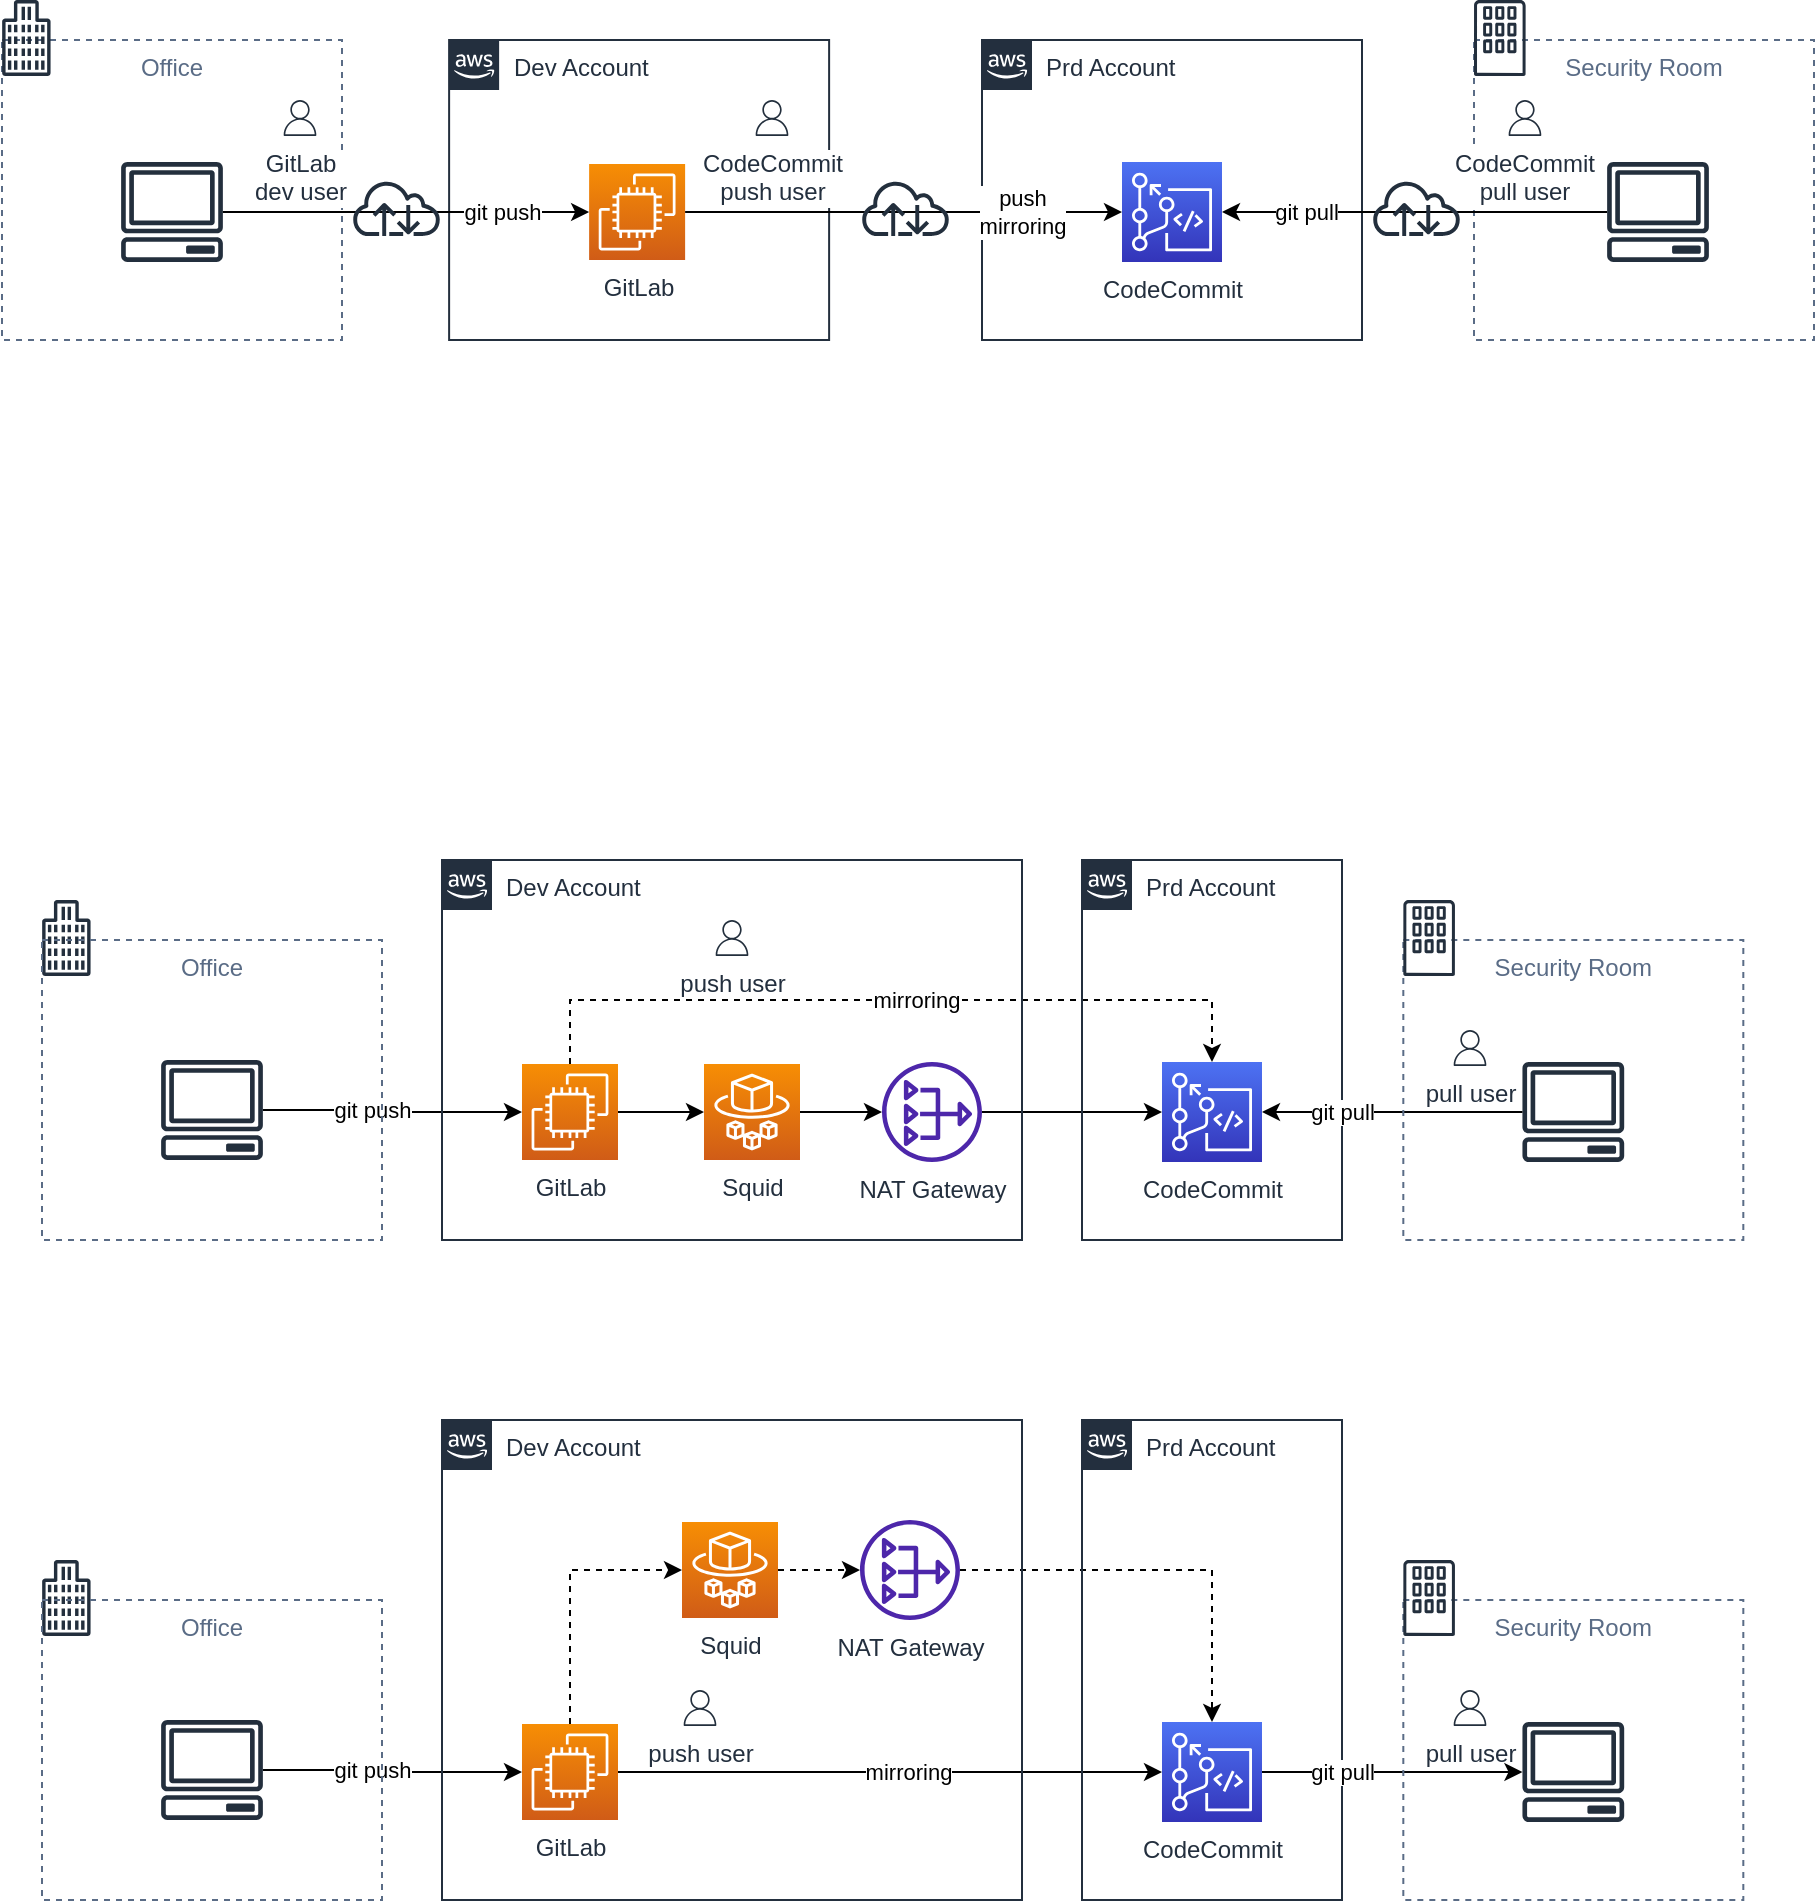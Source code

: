 <mxfile version="20.2.3" type="device"><diagram id="1sFIhSkIWUgNaq1f4ASc" name="ページ1"><mxGraphModel dx="1426" dy="852" grid="1" gridSize="10" guides="1" tooltips="1" connect="1" arrows="1" fold="1" page="1" pageScale="1" pageWidth="827" pageHeight="1169" math="0" shadow="0"><root><mxCell id="0"/><mxCell id="1" parent="0"/><mxCell id="cru8X2mrkFlgir4yDs1l-21" value="Office" style="fillColor=none;strokeColor=#5A6C86;dashed=1;verticalAlign=top;fontStyle=0;fontColor=#5A6C86;" vertex="1" parent="1"><mxGeometry x="20.0" y="260" width="170" height="150" as="geometry"/></mxCell><mxCell id="zfjhx5KO76nbbkhU3cle-15" style="edgeStyle=orthogonalEdgeStyle;rounded=0;orthogonalLoop=1;jettySize=auto;html=1;entryX=0;entryY=0.5;entryDx=0;entryDy=0;entryPerimeter=0;" parent="1" source="zfjhx5KO76nbbkhU3cle-1" target="zfjhx5KO76nbbkhU3cle-2" edge="1"><mxGeometry relative="1" as="geometry"/></mxCell><mxCell id="zfjhx5KO76nbbkhU3cle-39" value="git push" style="edgeLabel;html=1;align=center;verticalAlign=middle;resizable=0;points=[];" parent="zfjhx5KO76nbbkhU3cle-15" vertex="1" connectable="0"><mxGeometry x="-0.394" relative="1" as="geometry"><mxPoint x="15" as="offset"/></mxGeometry></mxCell><mxCell id="zfjhx5KO76nbbkhU3cle-1" value="" style="sketch=0;outlineConnect=0;fontColor=#232F3E;gradientColor=none;fillColor=#232F3D;strokeColor=none;dashed=0;verticalLabelPosition=bottom;verticalAlign=top;align=center;html=1;fontSize=12;fontStyle=0;aspect=fixed;pointerEvents=1;shape=mxgraph.aws4.client;" parent="1" vertex="1"><mxGeometry x="99.34" y="770" width="51.32" height="50" as="geometry"/></mxCell><mxCell id="zfjhx5KO76nbbkhU3cle-16" style="edgeStyle=orthogonalEdgeStyle;rounded=0;orthogonalLoop=1;jettySize=auto;html=1;" parent="1" source="zfjhx5KO76nbbkhU3cle-2" target="zfjhx5KO76nbbkhU3cle-3" edge="1"><mxGeometry relative="1" as="geometry"/></mxCell><mxCell id="zfjhx5KO76nbbkhU3cle-22" style="edgeStyle=orthogonalEdgeStyle;rounded=0;orthogonalLoop=1;jettySize=auto;html=1;entryX=0.5;entryY=0;entryDx=0;entryDy=0;entryPerimeter=0;dashed=1;" parent="1" source="zfjhx5KO76nbbkhU3cle-2" target="zfjhx5KO76nbbkhU3cle-7" edge="1"><mxGeometry relative="1" as="geometry"><Array as="points"><mxPoint x="304" y="740"/><mxPoint x="625" y="740"/></Array></mxGeometry></mxCell><mxCell id="zfjhx5KO76nbbkhU3cle-38" value="mirroring" style="edgeLabel;html=1;align=center;verticalAlign=middle;resizable=0;points=[];" parent="zfjhx5KO76nbbkhU3cle-22" vertex="1" connectable="0"><mxGeometry x="0.064" y="-3" relative="1" as="geometry"><mxPoint y="-3" as="offset"/></mxGeometry></mxCell><mxCell id="zfjhx5KO76nbbkhU3cle-2" value="GitLab" style="sketch=0;points=[[0,0,0],[0.25,0,0],[0.5,0,0],[0.75,0,0],[1,0,0],[0,1,0],[0.25,1,0],[0.5,1,0],[0.75,1,0],[1,1,0],[0,0.25,0],[0,0.5,0],[0,0.75,0],[1,0.25,0],[1,0.5,0],[1,0.75,0]];outlineConnect=0;fontColor=#232F3E;gradientColor=#F78E04;gradientDirection=north;fillColor=#D05C17;strokeColor=#ffffff;dashed=0;verticalLabelPosition=bottom;verticalAlign=top;align=center;html=1;fontSize=12;fontStyle=0;aspect=fixed;shape=mxgraph.aws4.resourceIcon;resIcon=mxgraph.aws4.ec2;" parent="1" vertex="1"><mxGeometry x="280" y="772" width="48" height="48" as="geometry"/></mxCell><mxCell id="zfjhx5KO76nbbkhU3cle-17" style="edgeStyle=orthogonalEdgeStyle;rounded=0;orthogonalLoop=1;jettySize=auto;html=1;" parent="1" source="zfjhx5KO76nbbkhU3cle-3" target="zfjhx5KO76nbbkhU3cle-6" edge="1"><mxGeometry relative="1" as="geometry"/></mxCell><mxCell id="zfjhx5KO76nbbkhU3cle-3" value="Squid" style="sketch=0;points=[[0,0,0],[0.25,0,0],[0.5,0,0],[0.75,0,0],[1,0,0],[0,1,0],[0.25,1,0],[0.5,1,0],[0.75,1,0],[1,1,0],[0,0.25,0],[0,0.5,0],[0,0.75,0],[1,0.25,0],[1,0.5,0],[1,0.75,0]];outlineConnect=0;fontColor=#232F3E;gradientColor=#F78E04;gradientDirection=north;fillColor=#D05C17;strokeColor=#ffffff;dashed=0;verticalLabelPosition=bottom;verticalAlign=top;align=center;html=1;fontSize=12;fontStyle=0;aspect=fixed;shape=mxgraph.aws4.resourceIcon;resIcon=mxgraph.aws4.fargate;" parent="1" vertex="1"><mxGeometry x="371" y="772" width="48" height="48" as="geometry"/></mxCell><mxCell id="zfjhx5KO76nbbkhU3cle-18" style="edgeStyle=orthogonalEdgeStyle;rounded=0;orthogonalLoop=1;jettySize=auto;html=1;entryX=0;entryY=0.5;entryDx=0;entryDy=0;entryPerimeter=0;" parent="1" source="zfjhx5KO76nbbkhU3cle-6" target="zfjhx5KO76nbbkhU3cle-7" edge="1"><mxGeometry relative="1" as="geometry"/></mxCell><mxCell id="zfjhx5KO76nbbkhU3cle-6" value="NAT Gateway" style="sketch=0;outlineConnect=0;fontColor=#232F3E;gradientColor=none;fillColor=#4D27AA;strokeColor=none;dashed=0;verticalLabelPosition=bottom;verticalAlign=top;align=center;html=1;fontSize=12;fontStyle=0;aspect=fixed;pointerEvents=1;shape=mxgraph.aws4.nat_gateway;" parent="1" vertex="1"><mxGeometry x="460" y="771" width="50" height="50" as="geometry"/></mxCell><mxCell id="zfjhx5KO76nbbkhU3cle-8" value="" style="sketch=0;outlineConnect=0;fontColor=#232F3E;gradientColor=none;fillColor=#232F3D;strokeColor=none;dashed=0;verticalLabelPosition=bottom;verticalAlign=top;align=center;html=1;fontSize=12;fontStyle=0;aspect=fixed;pointerEvents=1;shape=mxgraph.aws4.client;" parent="1" vertex="1"><mxGeometry x="780" y="771" width="51.32" height="50" as="geometry"/></mxCell><mxCell id="zfjhx5KO76nbbkhU3cle-13" value="Prd Account" style="points=[[0,0],[0.25,0],[0.5,0],[0.75,0],[1,0],[1,0.25],[1,0.5],[1,0.75],[1,1],[0.75,1],[0.5,1],[0.25,1],[0,1],[0,0.75],[0,0.5],[0,0.25]];outlineConnect=0;gradientColor=none;html=1;whiteSpace=wrap;fontSize=12;fontStyle=0;container=0;pointerEvents=0;collapsible=0;recursiveResize=0;shape=mxgraph.aws4.group;grIcon=mxgraph.aws4.group_aws_cloud_alt;strokeColor=#232F3E;fillColor=none;verticalAlign=top;align=left;spacingLeft=30;fontColor=#232F3E;dashed=0;" parent="1" vertex="1"><mxGeometry x="560" y="670" width="130" height="190" as="geometry"/></mxCell><mxCell id="zfjhx5KO76nbbkhU3cle-19" value="git pull" style="edgeStyle=orthogonalEdgeStyle;rounded=0;orthogonalLoop=1;jettySize=auto;html=1;startArrow=classic;startFill=1;endArrow=none;endFill=0;" parent="1" source="zfjhx5KO76nbbkhU3cle-7" target="zfjhx5KO76nbbkhU3cle-8" edge="1"><mxGeometry x="-0.386" relative="1" as="geometry"><mxPoint as="offset"/></mxGeometry></mxCell><mxCell id="zfjhx5KO76nbbkhU3cle-7" value="CodeCommit" style="sketch=0;points=[[0,0,0],[0.25,0,0],[0.5,0,0],[0.75,0,0],[1,0,0],[0,1,0],[0.25,1,0],[0.5,1,0],[0.75,1,0],[1,1,0],[0,0.25,0],[0,0.5,0],[0,0.75,0],[1,0.25,0],[1,0.5,0],[1,0.75,0]];outlineConnect=0;fontColor=#232F3E;gradientColor=#4D72F3;gradientDirection=north;fillColor=#3334B9;strokeColor=#ffffff;dashed=0;verticalLabelPosition=bottom;verticalAlign=top;align=center;html=1;fontSize=12;fontStyle=0;aspect=fixed;shape=mxgraph.aws4.resourceIcon;resIcon=mxgraph.aws4.codecommit;" parent="1" vertex="1"><mxGeometry x="600" y="771" width="50" height="50" as="geometry"/></mxCell><mxCell id="zfjhx5KO76nbbkhU3cle-14" value="Dev Account&amp;nbsp;" style="points=[[0,0],[0.25,0],[0.5,0],[0.75,0],[1,0],[1,0.25],[1,0.5],[1,0.75],[1,1],[0.75,1],[0.5,1],[0.25,1],[0,1],[0,0.75],[0,0.5],[0,0.25]];outlineConnect=0;gradientColor=none;html=1;whiteSpace=wrap;fontSize=12;fontStyle=0;container=0;pointerEvents=0;collapsible=0;recursiveResize=0;shape=mxgraph.aws4.group;grIcon=mxgraph.aws4.group_aws_cloud_alt;strokeColor=#232F3E;fillColor=none;verticalAlign=top;align=left;spacingLeft=30;fontColor=#232F3E;dashed=0;" parent="1" vertex="1"><mxGeometry x="240" y="670" width="290" height="190" as="geometry"/></mxCell><mxCell id="zfjhx5KO76nbbkhU3cle-42" value="Security Room" style="fillColor=none;strokeColor=#5A6C86;dashed=1;verticalAlign=top;fontStyle=0;fontColor=#5A6C86;" parent="1" vertex="1"><mxGeometry x="720.66" y="710" width="170" height="150" as="geometry"/></mxCell><mxCell id="ESvvrpjXvsPqwTDy6pSA-1" value="push user" style="sketch=0;outlineConnect=0;fontColor=#232F3E;gradientColor=none;fillColor=#232F3D;strokeColor=none;dashed=0;verticalLabelPosition=bottom;verticalAlign=top;align=center;html=1;fontSize=12;fontStyle=0;aspect=fixed;pointerEvents=1;shape=mxgraph.aws4.user;" parent="1" vertex="1"><mxGeometry x="376" y="700" width="18" height="18" as="geometry"/></mxCell><mxCell id="ESvvrpjXvsPqwTDy6pSA-2" value="pull user" style="sketch=0;outlineConnect=0;fontColor=#232F3E;gradientColor=none;fillColor=#232F3D;strokeColor=none;dashed=0;verticalLabelPosition=bottom;verticalAlign=top;align=center;html=1;fontSize=12;fontStyle=0;aspect=fixed;pointerEvents=1;shape=mxgraph.aws4.user;" parent="1" vertex="1"><mxGeometry x="745" y="755" width="18" height="18" as="geometry"/></mxCell><mxCell id="zfjhx5KO76nbbkhU3cle-41" value="" style="sketch=0;outlineConnect=0;fontColor=#232F3E;gradientColor=none;fillColor=#232F3D;strokeColor=none;dashed=0;verticalLabelPosition=bottom;verticalAlign=top;align=center;html=1;fontSize=12;fontStyle=0;aspect=fixed;pointerEvents=1;shape=mxgraph.aws4.office_building;" parent="1" vertex="1"><mxGeometry x="40" y="690" width="24.36" height="38" as="geometry"/></mxCell><mxCell id="AiRhcvsPi3AZTFYAzijC-1" value="Office" style="fillColor=none;strokeColor=#5A6C86;dashed=1;verticalAlign=top;fontStyle=0;fontColor=#5A6C86;" parent="1" vertex="1"><mxGeometry x="40.0" y="710" width="170" height="150" as="geometry"/></mxCell><mxCell id="AiRhcvsPi3AZTFYAzijC-2" value="" style="sketch=0;outlineConnect=0;fontColor=#232F3E;gradientColor=none;fillColor=#232F3D;strokeColor=none;dashed=0;verticalLabelPosition=bottom;verticalAlign=top;align=center;html=1;fontSize=12;fontStyle=0;aspect=fixed;pointerEvents=1;shape=mxgraph.aws4.corporate_data_center;" parent="1" vertex="1"><mxGeometry x="720.66" y="690" width="25.82" height="38" as="geometry"/></mxCell><mxCell id="QHq3aR7-2PV2hkud557O-25" style="edgeStyle=orthogonalEdgeStyle;rounded=0;orthogonalLoop=1;jettySize=auto;html=1;entryX=0;entryY=0.5;entryDx=0;entryDy=0;entryPerimeter=0;" parent="1" source="QHq3aR7-2PV2hkud557O-27" target="QHq3aR7-2PV2hkud557O-31" edge="1"><mxGeometry relative="1" as="geometry"/></mxCell><mxCell id="QHq3aR7-2PV2hkud557O-26" value="git push" style="edgeLabel;html=1;align=center;verticalAlign=middle;resizable=0;points=[];" parent="QHq3aR7-2PV2hkud557O-25" vertex="1" connectable="0"><mxGeometry x="-0.394" relative="1" as="geometry"><mxPoint x="15" as="offset"/></mxGeometry></mxCell><mxCell id="QHq3aR7-2PV2hkud557O-27" value="" style="sketch=0;outlineConnect=0;fontColor=#232F3E;gradientColor=none;fillColor=#232F3D;strokeColor=none;dashed=0;verticalLabelPosition=bottom;verticalAlign=top;align=center;html=1;fontSize=12;fontStyle=0;aspect=fixed;pointerEvents=1;shape=mxgraph.aws4.client;" parent="1" vertex="1"><mxGeometry x="99.34" y="1100" width="51.32" height="50" as="geometry"/></mxCell><mxCell id="QHq3aR7-2PV2hkud557O-28" style="edgeStyle=orthogonalEdgeStyle;rounded=0;orthogonalLoop=1;jettySize=auto;html=1;dashed=1;" parent="1" source="QHq3aR7-2PV2hkud557O-31" target="QHq3aR7-2PV2hkud557O-33" edge="1"><mxGeometry relative="1" as="geometry"><Array as="points"><mxPoint x="304" y="1025"/></Array></mxGeometry></mxCell><mxCell id="QHq3aR7-2PV2hkud557O-29" style="edgeStyle=orthogonalEdgeStyle;rounded=0;orthogonalLoop=1;jettySize=auto;html=1;entryX=0;entryY=0.5;entryDx=0;entryDy=0;entryPerimeter=0;exitX=1;exitY=0.5;exitDx=0;exitDy=0;exitPerimeter=0;" parent="1" source="QHq3aR7-2PV2hkud557O-31" target="QHq3aR7-2PV2hkud557O-39" edge="1"><mxGeometry relative="1" as="geometry"><Array as="points"/></mxGeometry></mxCell><mxCell id="QHq3aR7-2PV2hkud557O-30" value="mirroring" style="edgeLabel;html=1;align=center;verticalAlign=middle;resizable=0;points=[];" parent="QHq3aR7-2PV2hkud557O-29" vertex="1" connectable="0"><mxGeometry x="0.064" y="-3" relative="1" as="geometry"><mxPoint y="-3" as="offset"/></mxGeometry></mxCell><mxCell id="QHq3aR7-2PV2hkud557O-31" value="GitLab" style="sketch=0;points=[[0,0,0],[0.25,0,0],[0.5,0,0],[0.75,0,0],[1,0,0],[0,1,0],[0.25,1,0],[0.5,1,0],[0.75,1,0],[1,1,0],[0,0.25,0],[0,0.5,0],[0,0.75,0],[1,0.25,0],[1,0.5,0],[1,0.75,0]];outlineConnect=0;fontColor=#232F3E;gradientColor=#F78E04;gradientDirection=north;fillColor=#D05C17;strokeColor=#ffffff;dashed=0;verticalLabelPosition=bottom;verticalAlign=top;align=center;html=1;fontSize=12;fontStyle=0;aspect=fixed;shape=mxgraph.aws4.resourceIcon;resIcon=mxgraph.aws4.ec2;" parent="1" vertex="1"><mxGeometry x="280" y="1102" width="48" height="48" as="geometry"/></mxCell><mxCell id="QHq3aR7-2PV2hkud557O-32" style="edgeStyle=orthogonalEdgeStyle;rounded=0;orthogonalLoop=1;jettySize=auto;html=1;dashed=1;" parent="1" source="QHq3aR7-2PV2hkud557O-33" target="QHq3aR7-2PV2hkud557O-35" edge="1"><mxGeometry relative="1" as="geometry"/></mxCell><mxCell id="QHq3aR7-2PV2hkud557O-33" value="Squid" style="sketch=0;points=[[0,0,0],[0.25,0,0],[0.5,0,0],[0.75,0,0],[1,0,0],[0,1,0],[0.25,1,0],[0.5,1,0],[0.75,1,0],[1,1,0],[0,0.25,0],[0,0.5,0],[0,0.75,0],[1,0.25,0],[1,0.5,0],[1,0.75,0]];outlineConnect=0;fontColor=#232F3E;gradientColor=#F78E04;gradientDirection=north;fillColor=#D05C17;strokeColor=#ffffff;dashed=0;verticalLabelPosition=bottom;verticalAlign=top;align=center;html=1;fontSize=12;fontStyle=0;aspect=fixed;shape=mxgraph.aws4.resourceIcon;resIcon=mxgraph.aws4.fargate;" parent="1" vertex="1"><mxGeometry x="360" y="1001" width="48" height="48" as="geometry"/></mxCell><mxCell id="QHq3aR7-2PV2hkud557O-34" style="edgeStyle=orthogonalEdgeStyle;rounded=0;orthogonalLoop=1;jettySize=auto;html=1;entryX=0.5;entryY=0;entryDx=0;entryDy=0;entryPerimeter=0;dashed=1;" parent="1" source="QHq3aR7-2PV2hkud557O-35" target="QHq3aR7-2PV2hkud557O-39" edge="1"><mxGeometry relative="1" as="geometry"><Array as="points"><mxPoint x="625" y="1025"/></Array></mxGeometry></mxCell><mxCell id="QHq3aR7-2PV2hkud557O-35" value="NAT Gateway" style="sketch=0;outlineConnect=0;fontColor=#232F3E;gradientColor=none;fillColor=#4D27AA;strokeColor=none;dashed=0;verticalLabelPosition=bottom;verticalAlign=top;align=center;html=1;fontSize=12;fontStyle=0;aspect=fixed;pointerEvents=1;shape=mxgraph.aws4.nat_gateway;" parent="1" vertex="1"><mxGeometry x="449" y="1000" width="50" height="50" as="geometry"/></mxCell><mxCell id="QHq3aR7-2PV2hkud557O-36" value="" style="sketch=0;outlineConnect=0;fontColor=#232F3E;gradientColor=none;fillColor=#232F3D;strokeColor=none;dashed=0;verticalLabelPosition=bottom;verticalAlign=top;align=center;html=1;fontSize=12;fontStyle=0;aspect=fixed;pointerEvents=1;shape=mxgraph.aws4.client;" parent="1" vertex="1"><mxGeometry x="780" y="1101" width="51.32" height="50" as="geometry"/></mxCell><mxCell id="QHq3aR7-2PV2hkud557O-37" value="Prd Account" style="points=[[0,0],[0.25,0],[0.5,0],[0.75,0],[1,0],[1,0.25],[1,0.5],[1,0.75],[1,1],[0.75,1],[0.5,1],[0.25,1],[0,1],[0,0.75],[0,0.5],[0,0.25]];outlineConnect=0;gradientColor=none;html=1;whiteSpace=wrap;fontSize=12;fontStyle=0;container=0;pointerEvents=0;collapsible=0;recursiveResize=0;shape=mxgraph.aws4.group;grIcon=mxgraph.aws4.group_aws_cloud_alt;strokeColor=#232F3E;fillColor=none;verticalAlign=top;align=left;spacingLeft=30;fontColor=#232F3E;dashed=0;" parent="1" vertex="1"><mxGeometry x="560" y="950" width="130" height="240" as="geometry"/></mxCell><mxCell id="QHq3aR7-2PV2hkud557O-38" value="git pull" style="edgeStyle=orthogonalEdgeStyle;rounded=0;orthogonalLoop=1;jettySize=auto;html=1;startArrow=none;startFill=0;endArrow=classic;endFill=1;" parent="1" source="QHq3aR7-2PV2hkud557O-39" target="QHq3aR7-2PV2hkud557O-36" edge="1"><mxGeometry x="-0.386" relative="1" as="geometry"><mxPoint as="offset"/></mxGeometry></mxCell><mxCell id="QHq3aR7-2PV2hkud557O-39" value="CodeCommit" style="sketch=0;points=[[0,0,0],[0.25,0,0],[0.5,0,0],[0.75,0,0],[1,0,0],[0,1,0],[0.25,1,0],[0.5,1,0],[0.75,1,0],[1,1,0],[0,0.25,0],[0,0.5,0],[0,0.75,0],[1,0.25,0],[1,0.5,0],[1,0.75,0]];outlineConnect=0;fontColor=#232F3E;gradientColor=#4D72F3;gradientDirection=north;fillColor=#3334B9;strokeColor=#ffffff;dashed=0;verticalLabelPosition=bottom;verticalAlign=top;align=center;html=1;fontSize=12;fontStyle=0;aspect=fixed;shape=mxgraph.aws4.resourceIcon;resIcon=mxgraph.aws4.codecommit;" parent="1" vertex="1"><mxGeometry x="600" y="1101" width="50" height="50" as="geometry"/></mxCell><mxCell id="QHq3aR7-2PV2hkud557O-40" value="Dev Account&amp;nbsp;" style="points=[[0,0],[0.25,0],[0.5,0],[0.75,0],[1,0],[1,0.25],[1,0.5],[1,0.75],[1,1],[0.75,1],[0.5,1],[0.25,1],[0,1],[0,0.75],[0,0.5],[0,0.25]];outlineConnect=0;gradientColor=none;html=1;whiteSpace=wrap;fontSize=12;fontStyle=0;container=0;pointerEvents=0;collapsible=0;recursiveResize=0;shape=mxgraph.aws4.group;grIcon=mxgraph.aws4.group_aws_cloud_alt;strokeColor=#232F3E;fillColor=none;verticalAlign=top;align=left;spacingLeft=30;fontColor=#232F3E;dashed=0;" parent="1" vertex="1"><mxGeometry x="240" y="950" width="290" height="240" as="geometry"/></mxCell><mxCell id="QHq3aR7-2PV2hkud557O-41" value="Security Room" style="fillColor=none;strokeColor=#5A6C86;dashed=1;verticalAlign=top;fontStyle=0;fontColor=#5A6C86;" parent="1" vertex="1"><mxGeometry x="720.66" y="1040" width="170" height="150" as="geometry"/></mxCell><mxCell id="QHq3aR7-2PV2hkud557O-42" value="push user" style="sketch=0;outlineConnect=0;fontColor=#232F3E;gradientColor=none;fillColor=#232F3D;strokeColor=none;dashed=0;verticalLabelPosition=bottom;verticalAlign=top;align=center;html=1;fontSize=12;fontStyle=0;aspect=fixed;pointerEvents=1;shape=mxgraph.aws4.user;" parent="1" vertex="1"><mxGeometry x="360" y="1085" width="18" height="18" as="geometry"/></mxCell><mxCell id="QHq3aR7-2PV2hkud557O-43" value="pull user" style="sketch=0;outlineConnect=0;fontColor=#232F3E;gradientColor=none;fillColor=#232F3D;strokeColor=none;dashed=0;verticalLabelPosition=bottom;verticalAlign=top;align=center;html=1;fontSize=12;fontStyle=0;aspect=fixed;pointerEvents=1;shape=mxgraph.aws4.user;" parent="1" vertex="1"><mxGeometry x="745" y="1085" width="18" height="18" as="geometry"/></mxCell><mxCell id="QHq3aR7-2PV2hkud557O-44" value="" style="sketch=0;outlineConnect=0;fontColor=#232F3E;gradientColor=none;fillColor=#232F3D;strokeColor=none;dashed=0;verticalLabelPosition=bottom;verticalAlign=top;align=center;html=1;fontSize=12;fontStyle=0;aspect=fixed;pointerEvents=1;shape=mxgraph.aws4.office_building;" parent="1" vertex="1"><mxGeometry x="40" y="1020" width="24.36" height="38" as="geometry"/></mxCell><mxCell id="QHq3aR7-2PV2hkud557O-45" value="Office" style="fillColor=none;strokeColor=#5A6C86;dashed=1;verticalAlign=top;fontStyle=0;fontColor=#5A6C86;" parent="1" vertex="1"><mxGeometry x="40.0" y="1040" width="170" height="150" as="geometry"/></mxCell><mxCell id="QHq3aR7-2PV2hkud557O-46" value="" style="sketch=0;outlineConnect=0;fontColor=#232F3E;gradientColor=none;fillColor=#232F3D;strokeColor=none;dashed=0;verticalLabelPosition=bottom;verticalAlign=top;align=center;html=1;fontSize=12;fontStyle=0;aspect=fixed;pointerEvents=1;shape=mxgraph.aws4.corporate_data_center;" parent="1" vertex="1"><mxGeometry x="720.66" y="1020" width="25.82" height="38" as="geometry"/></mxCell><mxCell id="cru8X2mrkFlgir4yDs1l-3" value="" style="sketch=0;outlineConnect=0;fontColor=#232F3E;gradientColor=none;fillColor=#232F3D;strokeColor=none;dashed=0;verticalLabelPosition=bottom;verticalAlign=top;align=center;html=1;fontSize=12;fontStyle=0;aspect=fixed;pointerEvents=1;shape=mxgraph.aws4.client;" vertex="1" parent="1"><mxGeometry x="79.34" y="321" width="51.32" height="50" as="geometry"/></mxCell><mxCell id="cru8X2mrkFlgir4yDs1l-7" value="GitLab" style="sketch=0;points=[[0,0,0],[0.25,0,0],[0.5,0,0],[0.75,0,0],[1,0,0],[0,1,0],[0.25,1,0],[0.5,1,0],[0.75,1,0],[1,1,0],[0,0.25,0],[0,0.5,0],[0,0.75,0],[1,0.25,0],[1,0.5,0],[1,0.75,0]];outlineConnect=0;fontColor=#232F3E;gradientColor=#F78E04;gradientDirection=north;fillColor=#D05C17;strokeColor=#ffffff;dashed=0;verticalLabelPosition=bottom;verticalAlign=top;align=center;html=1;fontSize=12;fontStyle=0;aspect=fixed;shape=mxgraph.aws4.resourceIcon;resIcon=mxgraph.aws4.ec2;" vertex="1" parent="1"><mxGeometry x="313.56" y="322" width="48" height="48" as="geometry"/></mxCell><mxCell id="cru8X2mrkFlgir4yDs1l-8" style="edgeStyle=orthogonalEdgeStyle;rounded=0;orthogonalLoop=1;jettySize=auto;html=1;dashed=1;" edge="1" parent="1" target="cru8X2mrkFlgir4yDs1l-11"><mxGeometry relative="1" as="geometry"><mxPoint x="408" y="245" as="sourcePoint"/></mxGeometry></mxCell><mxCell id="cru8X2mrkFlgir4yDs1l-13" value="Prd Account" style="points=[[0,0],[0.25,0],[0.5,0],[0.75,0],[1,0],[1,0.25],[1,0.5],[1,0.75],[1,1],[0.75,1],[0.5,1],[0.25,1],[0,1],[0,0.75],[0,0.5],[0,0.25]];outlineConnect=0;gradientColor=none;html=1;whiteSpace=wrap;fontSize=12;fontStyle=0;container=0;pointerEvents=0;collapsible=0;recursiveResize=0;shape=mxgraph.aws4.group;grIcon=mxgraph.aws4.group_aws_cloud_alt;strokeColor=#232F3E;fillColor=none;verticalAlign=top;align=left;spacingLeft=30;fontColor=#232F3E;dashed=0;" vertex="1" parent="1"><mxGeometry x="510" y="260" width="190" height="150" as="geometry"/></mxCell><mxCell id="cru8X2mrkFlgir4yDs1l-15" value="CodeCommit" style="sketch=0;points=[[0,0,0],[0.25,0,0],[0.5,0,0],[0.75,0,0],[1,0,0],[0,1,0],[0.25,1,0],[0.5,1,0],[0.75,1,0],[1,1,0],[0,0.25,0],[0,0.5,0],[0,0.75,0],[1,0.25,0],[1,0.5,0],[1,0.75,0]];outlineConnect=0;fontColor=#232F3E;gradientColor=#4D72F3;gradientDirection=north;fillColor=#3334B9;strokeColor=#ffffff;dashed=0;verticalLabelPosition=bottom;verticalAlign=top;align=center;html=1;fontSize=12;fontStyle=0;aspect=fixed;shape=mxgraph.aws4.resourceIcon;resIcon=mxgraph.aws4.codecommit;" vertex="1" parent="1"><mxGeometry x="580" y="321" width="50" height="50" as="geometry"/></mxCell><mxCell id="cru8X2mrkFlgir4yDs1l-16" value="Dev Account&amp;nbsp;" style="points=[[0,0],[0.25,0],[0.5,0],[0.75,0],[1,0],[1,0.25],[1,0.5],[1,0.75],[1,1],[0.75,1],[0.5,1],[0.25,1],[0,1],[0,0.75],[0,0.5],[0,0.25]];outlineConnect=0;gradientColor=none;html=1;whiteSpace=wrap;fontSize=12;fontStyle=0;container=0;pointerEvents=0;collapsible=0;recursiveResize=0;shape=mxgraph.aws4.group;grIcon=mxgraph.aws4.group_aws_cloud_alt;strokeColor=#232F3E;fillColor=none;verticalAlign=top;align=left;spacingLeft=30;fontColor=#232F3E;dashed=0;" vertex="1" parent="1"><mxGeometry x="243.56" y="260" width="190" height="150" as="geometry"/></mxCell><mxCell id="cru8X2mrkFlgir4yDs1l-17" value="Security Room" style="fillColor=none;strokeColor=#5A6C86;dashed=1;verticalAlign=top;fontStyle=0;fontColor=#5A6C86;" vertex="1" parent="1"><mxGeometry x="756" y="260" width="170" height="150" as="geometry"/></mxCell><mxCell id="cru8X2mrkFlgir4yDs1l-18" value="CodeCommit&lt;br&gt;push user" style="sketch=0;outlineConnect=0;fontColor=#232F3E;gradientColor=none;fillColor=#232F3D;strokeColor=none;dashed=0;verticalLabelPosition=bottom;verticalAlign=top;align=center;html=1;fontSize=12;fontStyle=0;aspect=fixed;pointerEvents=1;shape=mxgraph.aws4.user;labelBackgroundColor=default;" vertex="1" parent="1"><mxGeometry x="396" y="290" width="18" height="18" as="geometry"/></mxCell><mxCell id="cru8X2mrkFlgir4yDs1l-19" value="CodeCommit&lt;br&gt;pull user" style="sketch=0;outlineConnect=0;fontColor=#232F3E;gradientColor=none;fillColor=#232F3D;strokeColor=none;dashed=0;verticalLabelPosition=bottom;verticalAlign=top;align=center;html=1;fontSize=12;fontStyle=0;aspect=fixed;pointerEvents=1;shape=mxgraph.aws4.user;labelBackgroundColor=default;" vertex="1" parent="1"><mxGeometry x="772.48" y="290" width="18" height="18" as="geometry"/></mxCell><mxCell id="cru8X2mrkFlgir4yDs1l-20" value="" style="sketch=0;outlineConnect=0;fontColor=#232F3E;gradientColor=none;fillColor=#232F3D;strokeColor=none;dashed=0;verticalLabelPosition=bottom;verticalAlign=top;align=center;html=1;fontSize=12;fontStyle=0;aspect=fixed;pointerEvents=1;shape=mxgraph.aws4.office_building;" vertex="1" parent="1"><mxGeometry x="20" y="240" width="24.36" height="38" as="geometry"/></mxCell><mxCell id="cru8X2mrkFlgir4yDs1l-22" value="" style="sketch=0;outlineConnect=0;fontColor=#232F3E;gradientColor=none;fillColor=#232F3D;strokeColor=none;dashed=0;verticalLabelPosition=bottom;verticalAlign=top;align=center;html=1;fontSize=12;fontStyle=0;aspect=fixed;pointerEvents=1;shape=mxgraph.aws4.corporate_data_center;" vertex="1" parent="1"><mxGeometry x="756.0" y="240" width="25.82" height="38" as="geometry"/></mxCell><mxCell id="cru8X2mrkFlgir4yDs1l-5" style="edgeStyle=orthogonalEdgeStyle;rounded=0;orthogonalLoop=1;jettySize=auto;html=1;entryX=0;entryY=0.5;entryDx=0;entryDy=0;entryPerimeter=0;exitX=1;exitY=0.5;exitDx=0;exitDy=0;exitPerimeter=0;" edge="1" parent="1" source="cru8X2mrkFlgir4yDs1l-7" target="cru8X2mrkFlgir4yDs1l-15"><mxGeometry relative="1" as="geometry"><Array as="points"/></mxGeometry></mxCell><mxCell id="cru8X2mrkFlgir4yDs1l-6" value="push&lt;br&gt;mirroring" style="edgeLabel;html=1;align=center;verticalAlign=middle;resizable=0;points=[];" vertex="1" connectable="0" parent="cru8X2mrkFlgir4yDs1l-5"><mxGeometry x="0.064" y="-3" relative="1" as="geometry"><mxPoint x="52" y="-3" as="offset"/></mxGeometry></mxCell><mxCell id="cru8X2mrkFlgir4yDs1l-1" style="edgeStyle=orthogonalEdgeStyle;rounded=0;orthogonalLoop=1;jettySize=auto;html=1;entryX=0;entryY=0.5;entryDx=0;entryDy=0;entryPerimeter=0;" edge="1" parent="1" source="cru8X2mrkFlgir4yDs1l-3" target="cru8X2mrkFlgir4yDs1l-7"><mxGeometry relative="1" as="geometry"/></mxCell><mxCell id="cru8X2mrkFlgir4yDs1l-2" value="git push" style="edgeLabel;html=1;align=center;verticalAlign=middle;resizable=0;points=[];" vertex="1" connectable="0" parent="cru8X2mrkFlgir4yDs1l-1"><mxGeometry x="-0.394" relative="1" as="geometry"><mxPoint x="84" as="offset"/></mxGeometry></mxCell><mxCell id="cru8X2mrkFlgir4yDs1l-14" value="git pull" style="edgeStyle=orthogonalEdgeStyle;rounded=0;orthogonalLoop=1;jettySize=auto;html=1;startArrow=classic;startFill=1;endArrow=none;endFill=0;" edge="1" parent="1" source="cru8X2mrkFlgir4yDs1l-15" target="cru8X2mrkFlgir4yDs1l-12"><mxGeometry x="-0.571" relative="1" as="geometry"><mxPoint as="offset"/><mxPoint x="640" y="347" as="sourcePoint"/><mxPoint x="780.223" y="347" as="targetPoint"/></mxGeometry></mxCell><mxCell id="cru8X2mrkFlgir4yDs1l-12" value="" style="sketch=0;outlineConnect=0;fontColor=#232F3E;gradientColor=none;fillColor=#232F3D;strokeColor=none;dashed=0;verticalLabelPosition=bottom;verticalAlign=top;align=center;html=1;fontSize=12;fontStyle=0;aspect=fixed;pointerEvents=1;shape=mxgraph.aws4.client;" vertex="1" parent="1"><mxGeometry x="822.34" y="321" width="51.32" height="50" as="geometry"/></mxCell><mxCell id="cru8X2mrkFlgir4yDs1l-30" value="GitLab&lt;br&gt;dev user" style="sketch=0;outlineConnect=0;fontColor=#232F3E;gradientColor=none;fillColor=#232F3D;strokeColor=none;dashed=0;verticalLabelPosition=bottom;verticalAlign=top;align=center;html=1;fontSize=12;fontStyle=0;aspect=fixed;pointerEvents=1;shape=mxgraph.aws4.user;labelBackgroundColor=default;" vertex="1" parent="1"><mxGeometry x="160" y="290" width="18" height="18" as="geometry"/></mxCell><mxCell id="cru8X2mrkFlgir4yDs1l-33" value="" style="sketch=0;outlineConnect=0;fontColor=#232F3E;gradientColor=none;fillColor=#232F3D;strokeColor=none;dashed=0;verticalLabelPosition=bottom;verticalAlign=top;align=center;html=1;fontSize=12;fontStyle=0;aspect=fixed;pointerEvents=1;shape=mxgraph.aws4.internet;" vertex="1" parent="1"><mxGeometry x="194.5" y="330" width="45.5" height="28" as="geometry"/></mxCell><mxCell id="cru8X2mrkFlgir4yDs1l-34" value="" style="sketch=0;outlineConnect=0;fontColor=#232F3E;gradientColor=none;fillColor=#232F3D;strokeColor=none;dashed=0;verticalLabelPosition=bottom;verticalAlign=top;align=center;html=1;fontSize=12;fontStyle=0;aspect=fixed;pointerEvents=1;shape=mxgraph.aws4.internet;" vertex="1" parent="1"><mxGeometry x="449" y="330" width="45.5" height="28" as="geometry"/></mxCell><mxCell id="cru8X2mrkFlgir4yDs1l-35" value="" style="sketch=0;outlineConnect=0;fontColor=#232F3E;gradientColor=none;fillColor=#232F3D;strokeColor=none;dashed=0;verticalLabelPosition=bottom;verticalAlign=top;align=center;html=1;fontSize=12;fontStyle=0;aspect=fixed;pointerEvents=1;shape=mxgraph.aws4.internet;" vertex="1" parent="1"><mxGeometry x="704.5" y="330" width="45.5" height="28" as="geometry"/></mxCell></root></mxGraphModel></diagram></mxfile>